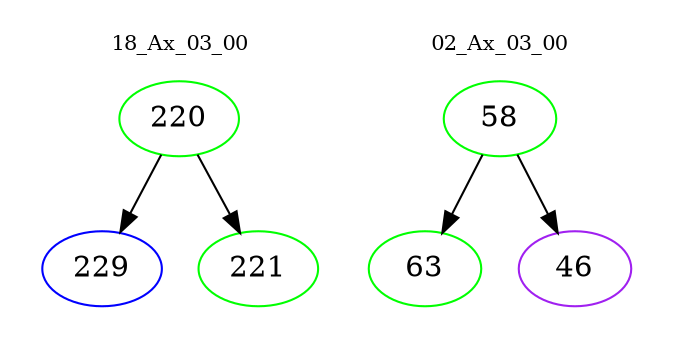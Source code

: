 digraph{
subgraph cluster_0 {
color = white
label = "18_Ax_03_00";
fontsize=10;
T0_220 [label="220", color="green"]
T0_220 -> T0_229 [color="black"]
T0_229 [label="229", color="blue"]
T0_220 -> T0_221 [color="black"]
T0_221 [label="221", color="green"]
}
subgraph cluster_1 {
color = white
label = "02_Ax_03_00";
fontsize=10;
T1_58 [label="58", color="green"]
T1_58 -> T1_63 [color="black"]
T1_63 [label="63", color="green"]
T1_58 -> T1_46 [color="black"]
T1_46 [label="46", color="purple"]
}
}
